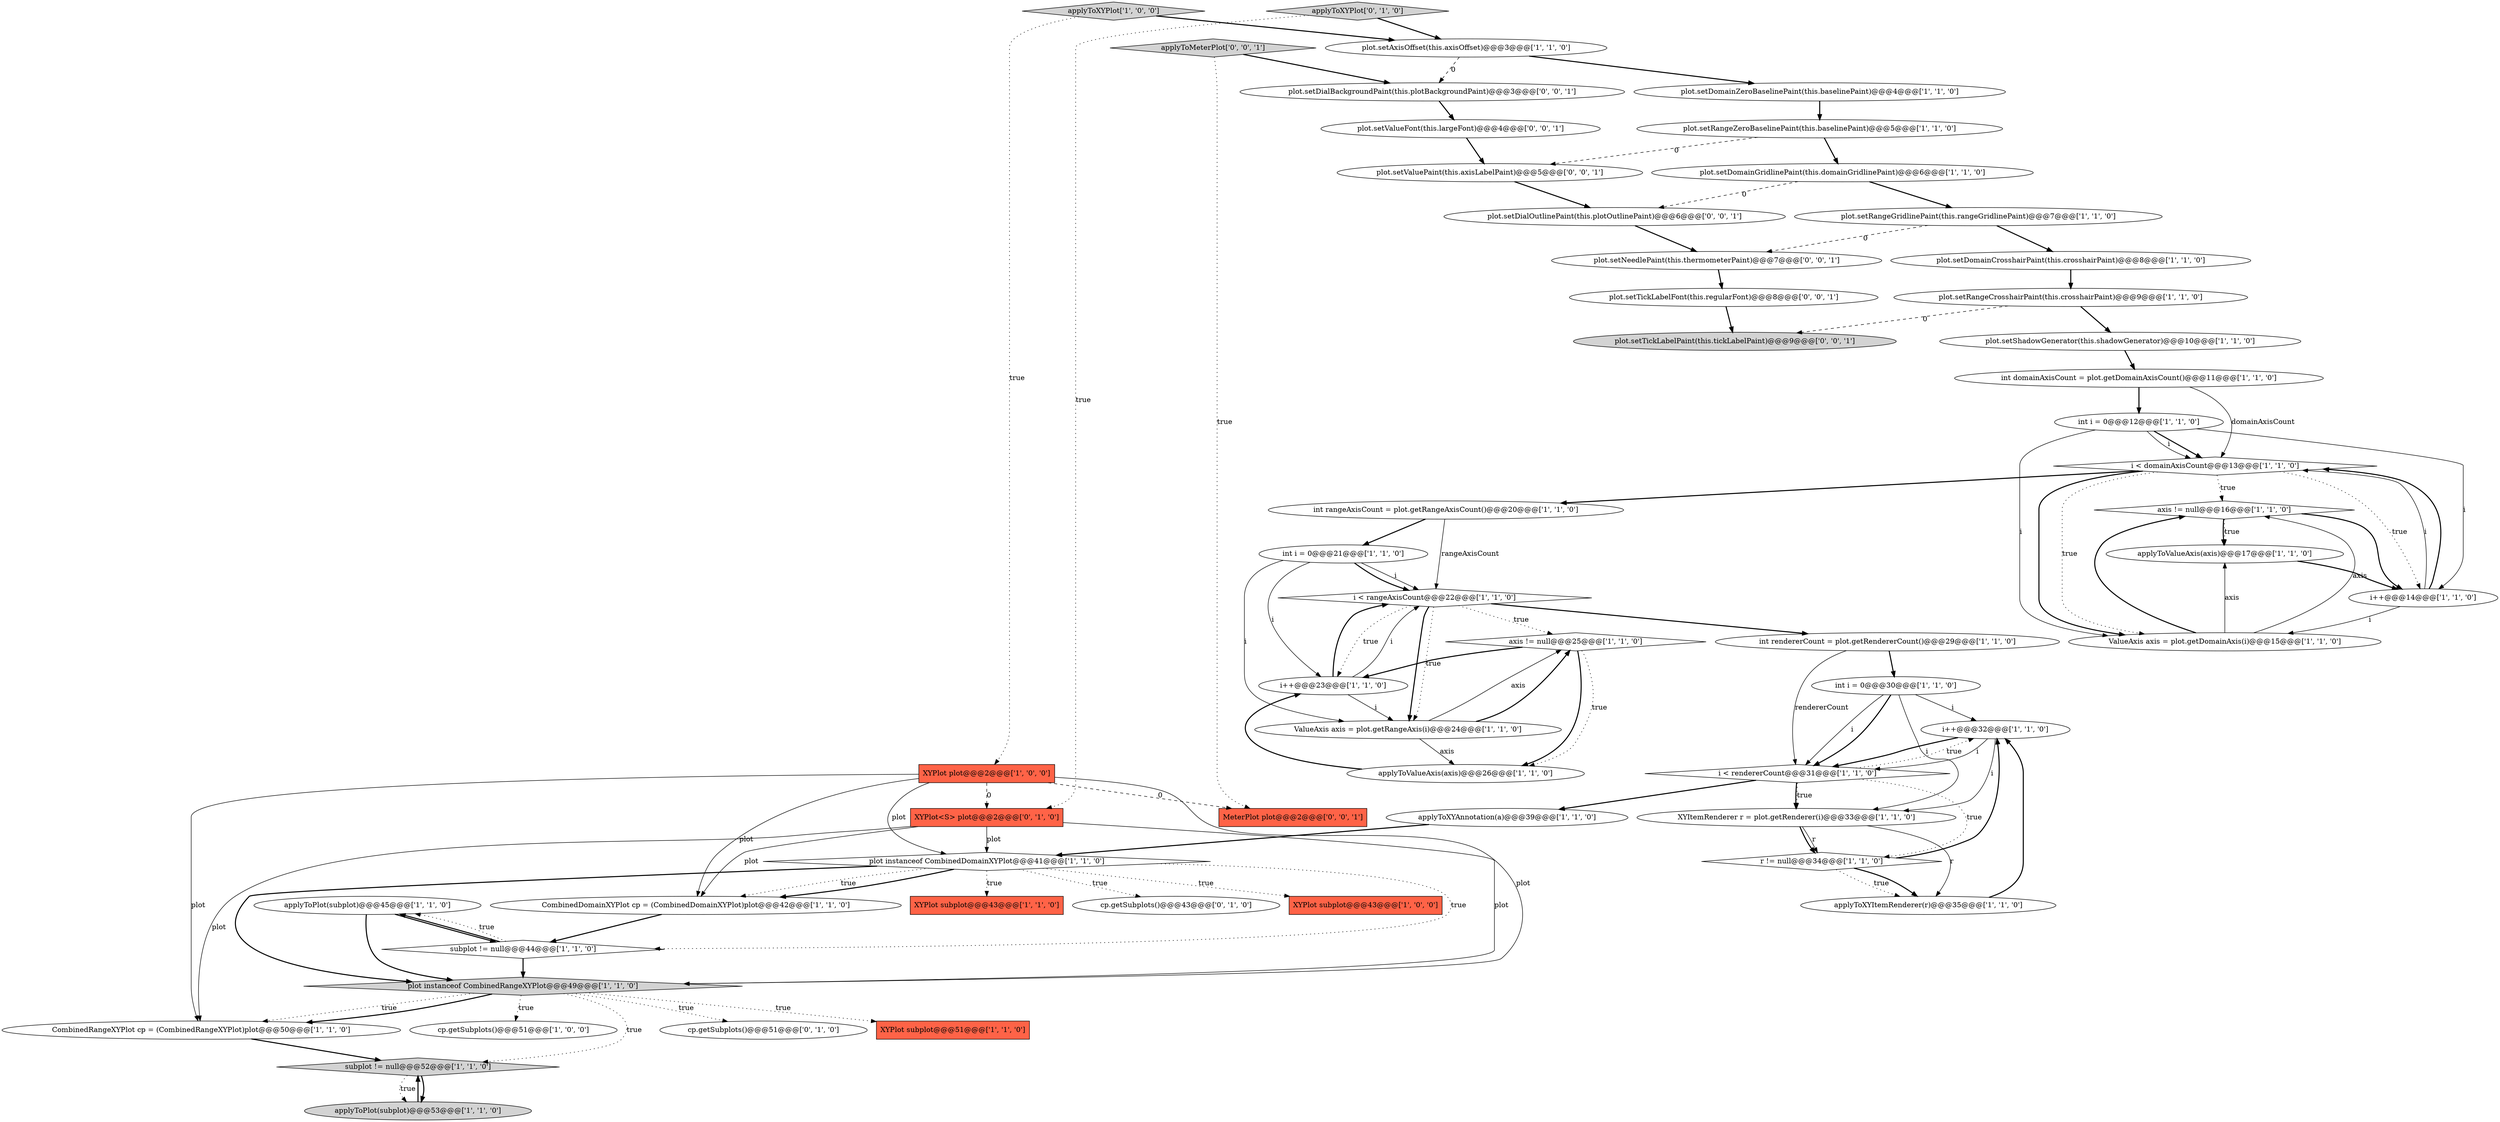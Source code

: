 digraph {
24 [style = filled, label = "applyToPlot(subplot)@@@45@@@['1', '1', '0']", fillcolor = white, shape = ellipse image = "AAA0AAABBB1BBB"];
33 [style = filled, label = "XYPlot subplot@@@43@@@['1', '1', '0']", fillcolor = tomato, shape = box image = "AAA0AAABBB1BBB"];
27 [style = filled, label = "int i = 0@@@30@@@['1', '1', '0']", fillcolor = white, shape = ellipse image = "AAA0AAABBB1BBB"];
9 [style = filled, label = "i < domainAxisCount@@@13@@@['1', '1', '0']", fillcolor = white, shape = diamond image = "AAA0AAABBB1BBB"];
26 [style = filled, label = "plot instanceof CombinedDomainXYPlot@@@41@@@['1', '1', '0']", fillcolor = white, shape = diamond image = "AAA0AAABBB1BBB"];
44 [style = filled, label = "cp.getSubplots()@@@43@@@['0', '1', '0']", fillcolor = white, shape = ellipse image = "AAA0AAABBB2BBB"];
12 [style = filled, label = "XYPlot subplot@@@43@@@['1', '0', '0']", fillcolor = tomato, shape = box image = "AAA0AAABBB1BBB"];
46 [style = filled, label = "cp.getSubplots()@@@51@@@['0', '1', '0']", fillcolor = white, shape = ellipse image = "AAA0AAABBB2BBB"];
47 [style = filled, label = "XYPlot<S> plot@@@2@@@['0', '1', '0']", fillcolor = tomato, shape = box image = "AAA1AAABBB2BBB"];
8 [style = filled, label = "plot.setDomainCrosshairPaint(this.crosshairPaint)@@@8@@@['1', '1', '0']", fillcolor = white, shape = ellipse image = "AAA0AAABBB1BBB"];
54 [style = filled, label = "applyToMeterPlot['0', '0', '1']", fillcolor = lightgray, shape = diamond image = "AAA0AAABBB3BBB"];
41 [style = filled, label = "applyToXYAnnotation(a)@@@39@@@['1', '1', '0']", fillcolor = white, shape = ellipse image = "AAA0AAABBB1BBB"];
23 [style = filled, label = "XYPlot plot@@@2@@@['1', '0', '0']", fillcolor = tomato, shape = box image = "AAA1AAABBB1BBB"];
6 [style = filled, label = "plot.setShadowGenerator(this.shadowGenerator)@@@10@@@['1', '1', '0']", fillcolor = white, shape = ellipse image = "AAA0AAABBB1BBB"];
32 [style = filled, label = "int rangeAxisCount = plot.getRangeAxisCount()@@@20@@@['1', '1', '0']", fillcolor = white, shape = ellipse image = "AAA0AAABBB1BBB"];
37 [style = filled, label = "XYPlot subplot@@@51@@@['1', '1', '0']", fillcolor = tomato, shape = box image = "AAA0AAABBB1BBB"];
53 [style = filled, label = "plot.setTickLabelFont(this.regularFont)@@@8@@@['0', '0', '1']", fillcolor = white, shape = ellipse image = "AAA0AAABBB3BBB"];
3 [style = filled, label = "cp.getSubplots()@@@51@@@['1', '0', '0']", fillcolor = white, shape = ellipse image = "AAA0AAABBB1BBB"];
19 [style = filled, label = "applyToPlot(subplot)@@@53@@@['1', '1', '0']", fillcolor = lightgray, shape = ellipse image = "AAA0AAABBB1BBB"];
25 [style = filled, label = "axis != null@@@25@@@['1', '1', '0']", fillcolor = white, shape = diamond image = "AAA0AAABBB1BBB"];
35 [style = filled, label = "int domainAxisCount = plot.getDomainAxisCount()@@@11@@@['1', '1', '0']", fillcolor = white, shape = ellipse image = "AAA0AAABBB1BBB"];
40 [style = filled, label = "axis != null@@@16@@@['1', '1', '0']", fillcolor = white, shape = diamond image = "AAA0AAABBB1BBB"];
49 [style = filled, label = "plot.setTickLabelPaint(this.tickLabelPaint)@@@9@@@['0', '0', '1']", fillcolor = lightgray, shape = ellipse image = "AAA0AAABBB3BBB"];
20 [style = filled, label = "plot.setDomainGridlinePaint(this.domainGridlinePaint)@@@6@@@['1', '1', '0']", fillcolor = white, shape = ellipse image = "AAA0AAABBB1BBB"];
21 [style = filled, label = "subplot != null@@@52@@@['1', '1', '0']", fillcolor = lightgray, shape = diamond image = "AAA0AAABBB1BBB"];
7 [style = filled, label = "r != null@@@34@@@['1', '1', '0']", fillcolor = white, shape = diamond image = "AAA0AAABBB1BBB"];
30 [style = filled, label = "ValueAxis axis = plot.getDomainAxis(i)@@@15@@@['1', '1', '0']", fillcolor = white, shape = ellipse image = "AAA0AAABBB1BBB"];
1 [style = filled, label = "plot.setRangeCrosshairPaint(this.crosshairPaint)@@@9@@@['1', '1', '0']", fillcolor = white, shape = ellipse image = "AAA0AAABBB1BBB"];
28 [style = filled, label = "subplot != null@@@44@@@['1', '1', '0']", fillcolor = white, shape = diamond image = "AAA0AAABBB1BBB"];
5 [style = filled, label = "i++@@@32@@@['1', '1', '0']", fillcolor = white, shape = ellipse image = "AAA0AAABBB1BBB"];
11 [style = filled, label = "i < rangeAxisCount@@@22@@@['1', '1', '0']", fillcolor = white, shape = diamond image = "AAA0AAABBB1BBB"];
36 [style = filled, label = "applyToXYItemRenderer(r)@@@35@@@['1', '1', '0']", fillcolor = white, shape = ellipse image = "AAA0AAABBB1BBB"];
0 [style = filled, label = "XYItemRenderer r = plot.getRenderer(i)@@@33@@@['1', '1', '0']", fillcolor = white, shape = ellipse image = "AAA0AAABBB1BBB"];
13 [style = filled, label = "int rendererCount = plot.getRendererCount()@@@29@@@['1', '1', '0']", fillcolor = white, shape = ellipse image = "AAA0AAABBB1BBB"];
55 [style = filled, label = "plot.setNeedlePaint(this.thermometerPaint)@@@7@@@['0', '0', '1']", fillcolor = white, shape = ellipse image = "AAA0AAABBB3BBB"];
50 [style = filled, label = "plot.setValueFont(this.largeFont)@@@4@@@['0', '0', '1']", fillcolor = white, shape = ellipse image = "AAA0AAABBB3BBB"];
52 [style = filled, label = "plot.setValuePaint(this.axisLabelPaint)@@@5@@@['0', '0', '1']", fillcolor = white, shape = ellipse image = "AAA0AAABBB3BBB"];
22 [style = filled, label = "CombinedRangeXYPlot cp = (CombinedRangeXYPlot)plot@@@50@@@['1', '1', '0']", fillcolor = white, shape = ellipse image = "AAA0AAABBB1BBB"];
31 [style = filled, label = "applyToValueAxis(axis)@@@17@@@['1', '1', '0']", fillcolor = white, shape = ellipse image = "AAA0AAABBB1BBB"];
16 [style = filled, label = "plot instanceof CombinedRangeXYPlot@@@49@@@['1', '1', '0']", fillcolor = lightgray, shape = diamond image = "AAA0AAABBB1BBB"];
2 [style = filled, label = "plot.setDomainZeroBaselinePaint(this.baselinePaint)@@@4@@@['1', '1', '0']", fillcolor = white, shape = ellipse image = "AAA0AAABBB1BBB"];
38 [style = filled, label = "plot.setAxisOffset(this.axisOffset)@@@3@@@['1', '1', '0']", fillcolor = white, shape = ellipse image = "AAA0AAABBB1BBB"];
51 [style = filled, label = "MeterPlot plot@@@2@@@['0', '0', '1']", fillcolor = tomato, shape = box image = "AAA0AAABBB3BBB"];
43 [style = filled, label = "applyToXYPlot['1', '0', '0']", fillcolor = lightgray, shape = diamond image = "AAA0AAABBB1BBB"];
4 [style = filled, label = "plot.setRangeZeroBaselinePaint(this.baselinePaint)@@@5@@@['1', '1', '0']", fillcolor = white, shape = ellipse image = "AAA0AAABBB1BBB"];
48 [style = filled, label = "plot.setDialBackgroundPaint(this.plotBackgroundPaint)@@@3@@@['0', '0', '1']", fillcolor = white, shape = ellipse image = "AAA0AAABBB3BBB"];
14 [style = filled, label = "i++@@@23@@@['1', '1', '0']", fillcolor = white, shape = ellipse image = "AAA0AAABBB1BBB"];
17 [style = filled, label = "ValueAxis axis = plot.getRangeAxis(i)@@@24@@@['1', '1', '0']", fillcolor = white, shape = ellipse image = "AAA0AAABBB1BBB"];
18 [style = filled, label = "i++@@@14@@@['1', '1', '0']", fillcolor = white, shape = ellipse image = "AAA0AAABBB1BBB"];
42 [style = filled, label = "i < rendererCount@@@31@@@['1', '1', '0']", fillcolor = white, shape = diamond image = "AAA0AAABBB1BBB"];
29 [style = filled, label = "int i = 0@@@21@@@['1', '1', '0']", fillcolor = white, shape = ellipse image = "AAA0AAABBB1BBB"];
56 [style = filled, label = "plot.setDialOutlinePaint(this.plotOutlinePaint)@@@6@@@['0', '0', '1']", fillcolor = white, shape = ellipse image = "AAA0AAABBB3BBB"];
15 [style = filled, label = "CombinedDomainXYPlot cp = (CombinedDomainXYPlot)plot@@@42@@@['1', '1', '0']", fillcolor = white, shape = ellipse image = "AAA0AAABBB1BBB"];
39 [style = filled, label = "int i = 0@@@12@@@['1', '1', '0']", fillcolor = white, shape = ellipse image = "AAA0AAABBB1BBB"];
10 [style = filled, label = "plot.setRangeGridlinePaint(this.rangeGridlinePaint)@@@7@@@['1', '1', '0']", fillcolor = white, shape = ellipse image = "AAA0AAABBB1BBB"];
34 [style = filled, label = "applyToValueAxis(axis)@@@26@@@['1', '1', '0']", fillcolor = white, shape = ellipse image = "AAA0AAABBB1BBB"];
45 [style = filled, label = "applyToXYPlot['0', '1', '0']", fillcolor = lightgray, shape = diamond image = "AAA0AAABBB2BBB"];
17->25 [style = bold, label=""];
42->41 [style = bold, label=""];
6->35 [style = bold, label=""];
47->22 [style = solid, label="plot"];
25->34 [style = bold, label=""];
14->17 [style = solid, label="i"];
20->56 [style = dashed, label="0"];
7->36 [style = dotted, label="true"];
39->9 [style = bold, label=""];
23->51 [style = dashed, label="0"];
47->26 [style = solid, label="plot"];
14->11 [style = solid, label="i"];
26->12 [style = dotted, label="true"];
40->31 [style = dotted, label="true"];
29->14 [style = solid, label="i"];
30->40 [style = solid, label="axis"];
25->14 [style = bold, label=""];
23->15 [style = solid, label="plot"];
8->1 [style = bold, label=""];
30->31 [style = solid, label="axis"];
29->11 [style = solid, label="i"];
54->51 [style = dotted, label="true"];
27->5 [style = solid, label="i"];
1->49 [style = dashed, label="0"];
10->8 [style = bold, label=""];
26->28 [style = dotted, label="true"];
47->15 [style = solid, label="plot"];
45->38 [style = bold, label=""];
39->18 [style = solid, label="i"];
11->13 [style = bold, label=""];
29->17 [style = solid, label="i"];
26->15 [style = bold, label=""];
32->11 [style = solid, label="rangeAxisCount"];
30->40 [style = bold, label=""];
40->31 [style = bold, label=""];
14->11 [style = bold, label=""];
42->0 [style = dotted, label="true"];
18->9 [style = solid, label="i"];
24->28 [style = bold, label=""];
16->46 [style = dotted, label="true"];
38->48 [style = dashed, label="0"];
21->19 [style = bold, label=""];
26->44 [style = dotted, label="true"];
9->32 [style = bold, label=""];
47->16 [style = solid, label="plot"];
11->14 [style = dotted, label="true"];
48->50 [style = bold, label=""];
2->4 [style = bold, label=""];
38->2 [style = bold, label=""];
0->7 [style = bold, label=""];
26->16 [style = bold, label=""];
42->7 [style = dotted, label="true"];
7->5 [style = bold, label=""];
39->9 [style = solid, label="i"];
28->24 [style = dotted, label="true"];
18->9 [style = bold, label=""];
28->24 [style = bold, label=""];
11->17 [style = bold, label=""];
16->21 [style = dotted, label="true"];
4->52 [style = dashed, label="0"];
23->22 [style = solid, label="plot"];
34->14 [style = bold, label=""];
43->23 [style = dotted, label="true"];
29->11 [style = bold, label=""];
0->7 [style = solid, label="r"];
10->55 [style = dashed, label="0"];
26->33 [style = dotted, label="true"];
27->0 [style = solid, label="i"];
27->42 [style = solid, label="i"];
13->42 [style = solid, label="rendererCount"];
35->39 [style = bold, label=""];
11->17 [style = dotted, label="true"];
0->36 [style = solid, label="r"];
42->0 [style = bold, label=""];
42->5 [style = dotted, label="true"];
1->6 [style = bold, label=""];
13->27 [style = bold, label=""];
43->38 [style = bold, label=""];
15->28 [style = bold, label=""];
35->9 [style = solid, label="domainAxisCount"];
4->20 [style = bold, label=""];
26->15 [style = dotted, label="true"];
18->30 [style = solid, label="i"];
36->5 [style = bold, label=""];
9->30 [style = dotted, label="true"];
17->34 [style = solid, label="axis"];
45->47 [style = dotted, label="true"];
7->36 [style = bold, label=""];
19->21 [style = bold, label=""];
23->26 [style = solid, label="plot"];
16->37 [style = dotted, label="true"];
25->34 [style = dotted, label="true"];
23->16 [style = solid, label="plot"];
22->21 [style = bold, label=""];
52->56 [style = bold, label=""];
31->18 [style = bold, label=""];
40->18 [style = bold, label=""];
9->30 [style = bold, label=""];
54->48 [style = bold, label=""];
16->22 [style = dotted, label="true"];
16->22 [style = bold, label=""];
28->16 [style = bold, label=""];
16->3 [style = dotted, label="true"];
50->52 [style = bold, label=""];
39->30 [style = solid, label="i"];
27->42 [style = bold, label=""];
20->10 [style = bold, label=""];
32->29 [style = bold, label=""];
5->42 [style = solid, label="i"];
53->49 [style = bold, label=""];
24->16 [style = bold, label=""];
17->25 [style = solid, label="axis"];
23->47 [style = dashed, label="0"];
11->25 [style = dotted, label="true"];
21->19 [style = dotted, label="true"];
55->53 [style = bold, label=""];
5->0 [style = solid, label="i"];
9->18 [style = dotted, label="true"];
9->40 [style = dotted, label="true"];
41->26 [style = bold, label=""];
5->42 [style = bold, label=""];
56->55 [style = bold, label=""];
}
